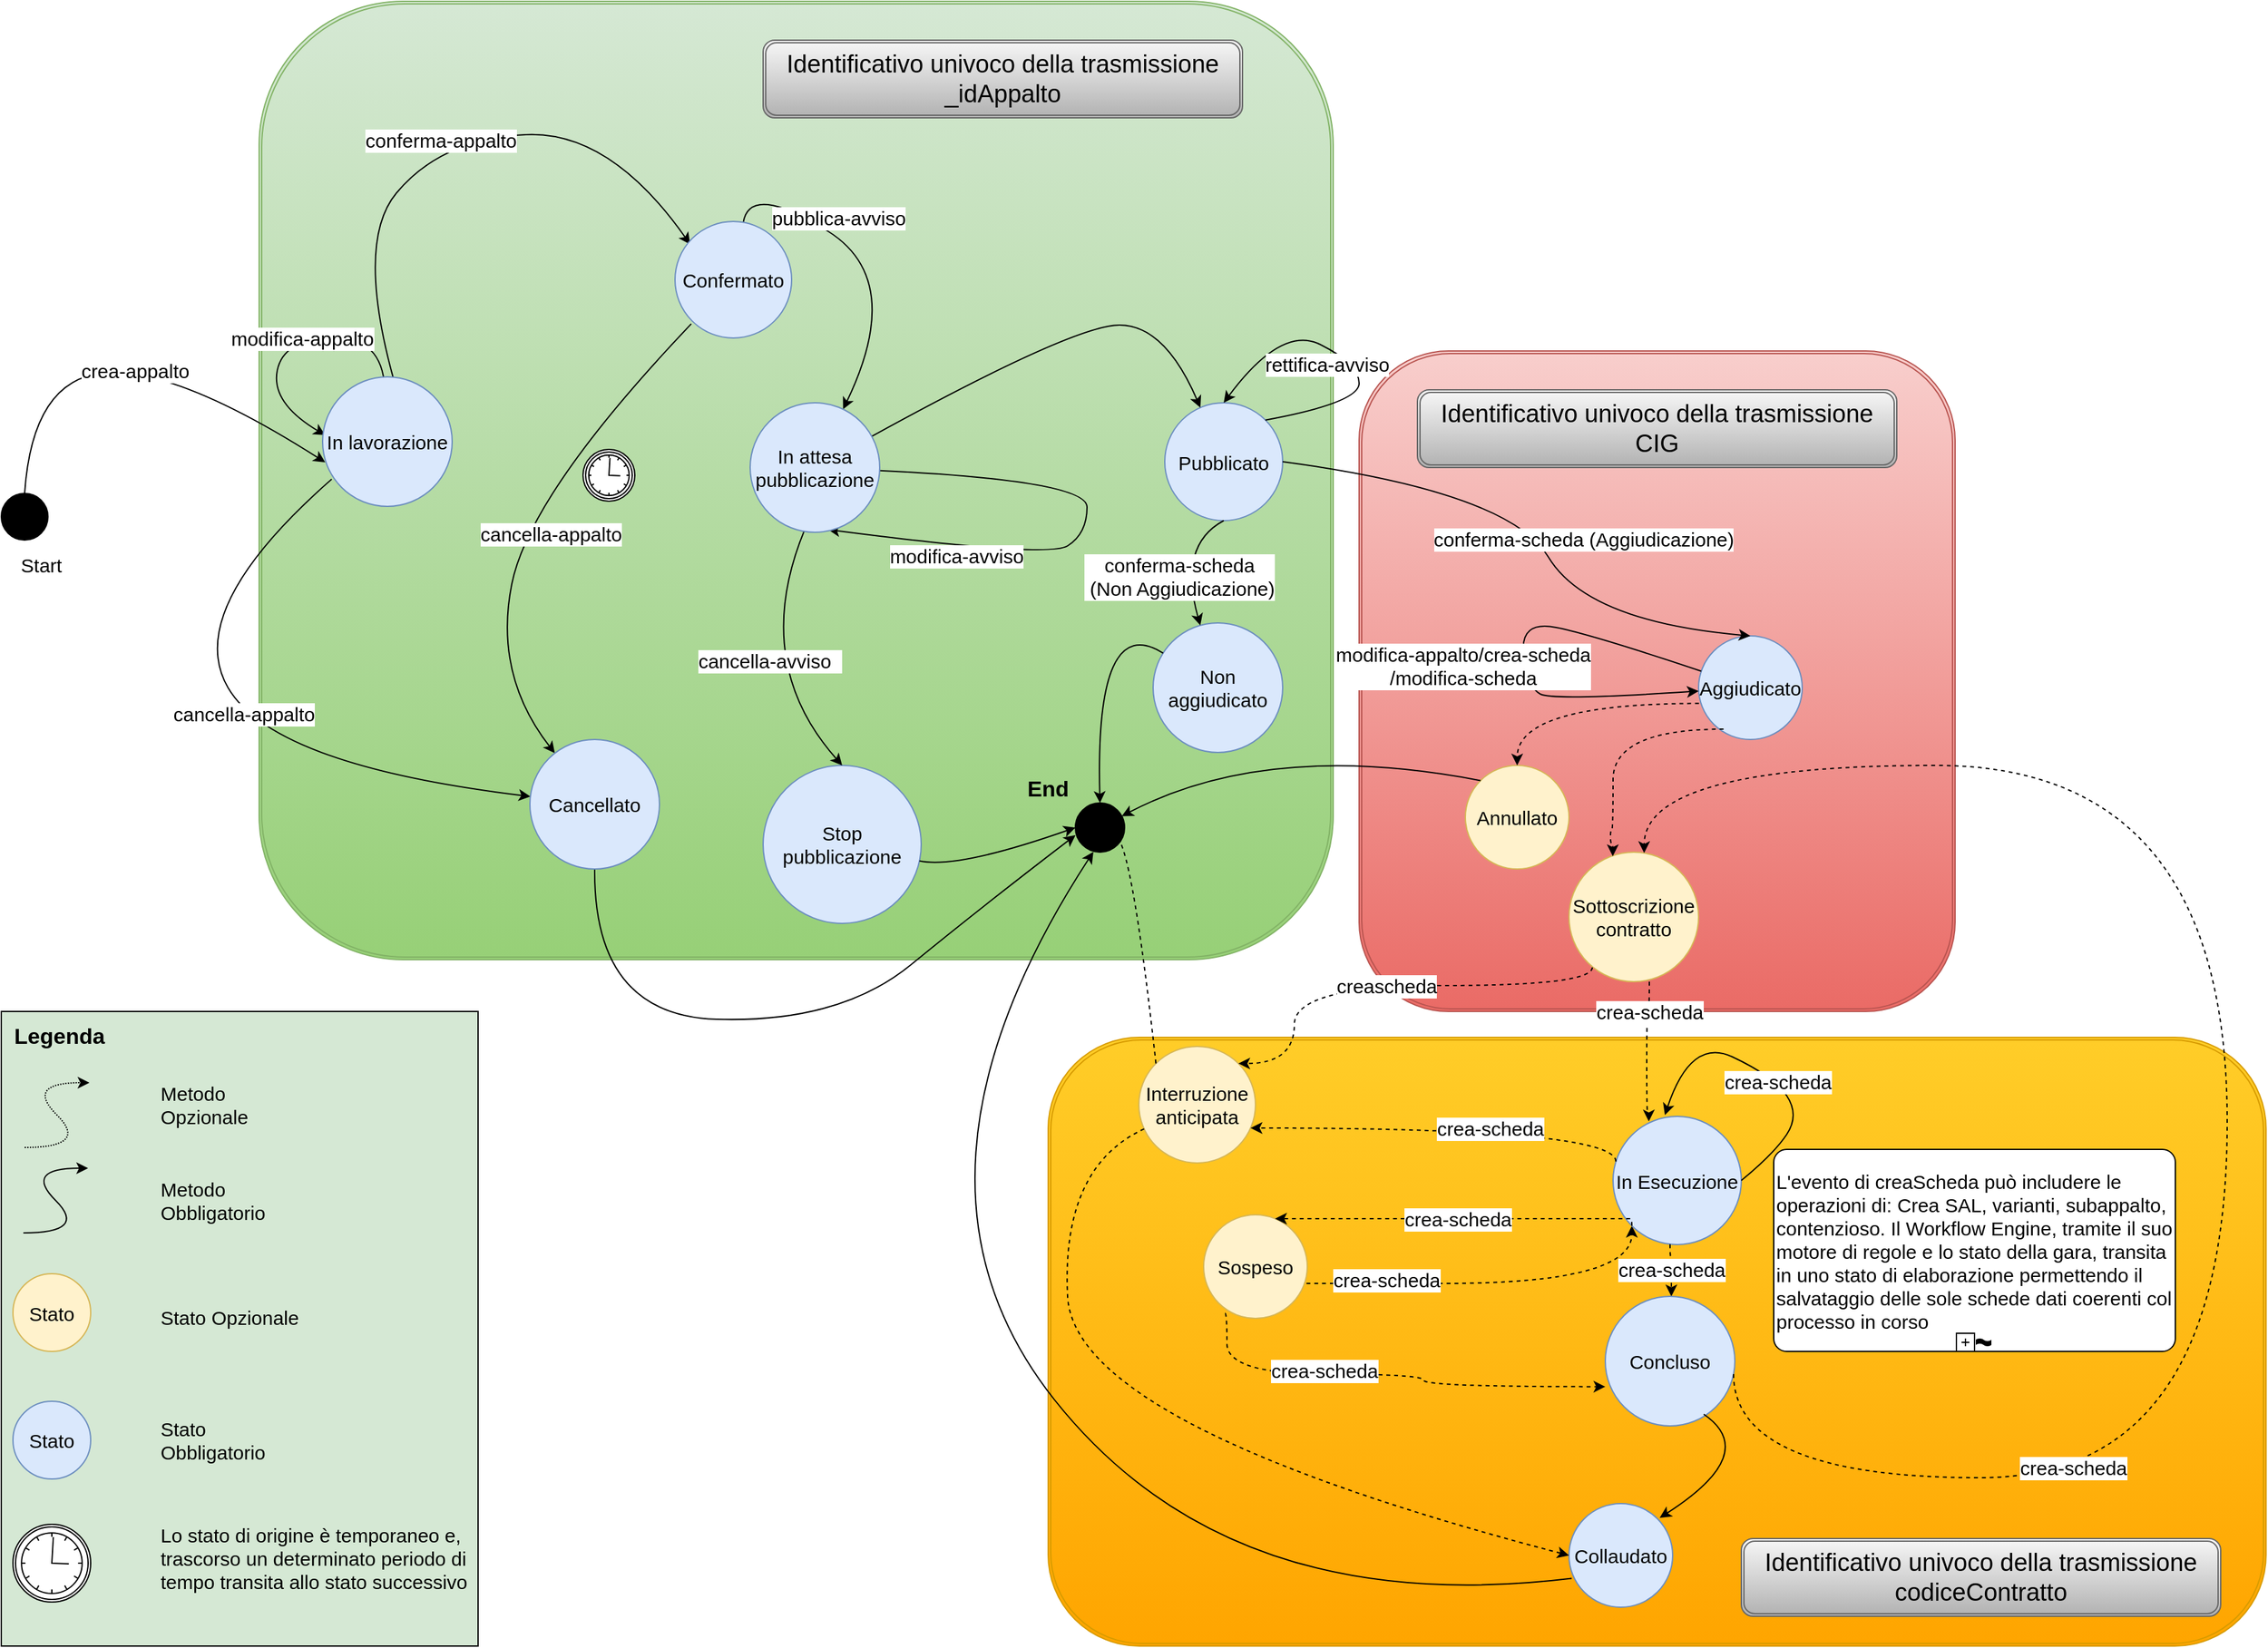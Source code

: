 <mxfile version="21.2.8" type="device">
  <diagram name="Diagramma a stati Appalto" id="JyQcIlKNqHTfwOL98BQu">
    <mxGraphModel dx="1300" dy="1940" grid="1" gridSize="10" guides="1" tooltips="1" connect="1" arrows="1" fold="1" page="1" pageScale="1" pageWidth="850" pageHeight="1100" math="0" shadow="0">
      <root>
        <mxCell id="0" />
        <mxCell id="1" parent="0" />
        <mxCell id="MR2d8nFTpbsrQSYWe8aJ-15" value="" style="shape=ext;double=1;rounded=1;whiteSpace=wrap;html=1;fillColor=#d5e8d4;strokeColor=#82b366;gradientColor=#97d077;" parent="1" vertex="1">
          <mxGeometry x="201" y="-240" width="829" height="740" as="geometry" />
        </mxCell>
        <mxCell id="MR2d8nFTpbsrQSYWe8aJ-14" value="" style="shape=ext;double=1;rounded=1;whiteSpace=wrap;html=1;fillColor=#f8cecc;strokeColor=#b85450;gradientColor=#ea6b66;" parent="1" vertex="1">
          <mxGeometry x="1050" y="30" width="460" height="510" as="geometry" />
        </mxCell>
        <mxCell id="MR2d8nFTpbsrQSYWe8aJ-8" value="" style="shape=ext;double=1;rounded=1;whiteSpace=wrap;html=1;fillColor=#ffcd28;strokeColor=#d79b00;gradientColor=#ffa500;" parent="1" vertex="1">
          <mxGeometry x="810" y="560" width="940" height="470" as="geometry" />
        </mxCell>
        <mxCell id="9IdydFSIEXYZEAWpUX0t-1" value="" style="ellipse;whiteSpace=wrap;html=1;aspect=fixed;labelBackgroundColor=none;fillColor=#000000;fontSize=15;" parent="1" vertex="1">
          <mxGeometry x="2" y="140" width="36" height="36" as="geometry" />
        </mxCell>
        <mxCell id="9IdydFSIEXYZEAWpUX0t-2" value="Start" style="text;html=1;strokeColor=none;fillColor=none;align=center;verticalAlign=middle;whiteSpace=wrap;rounded=0;fontSize=15;" parent="1" vertex="1">
          <mxGeometry x="2" y="181" width="62" height="27" as="geometry" />
        </mxCell>
        <mxCell id="9IdydFSIEXYZEAWpUX0t-3" value="Pubblicato" style="ellipse;whiteSpace=wrap;html=1;aspect=fixed;fillColor=#dae8fc;strokeColor=#6c8ebf;fontSize=15;" parent="1" vertex="1">
          <mxGeometry x="900" y="70" width="91" height="91" as="geometry" />
        </mxCell>
        <mxCell id="9IdydFSIEXYZEAWpUX0t-4" value="Stop pubblicazione" style="ellipse;whiteSpace=wrap;html=1;aspect=fixed;fillColor=#dae8fc;strokeColor=#6c8ebf;fontSize=15;" parent="1" vertex="1">
          <mxGeometry x="590" y="350" width="122" height="122" as="geometry" />
        </mxCell>
        <mxCell id="9IdydFSIEXYZEAWpUX0t-5" value="" style="ellipse;whiteSpace=wrap;html=1;aspect=fixed;labelBackgroundColor=none;fillColor=#000000;fontSize=15;" parent="1" vertex="1">
          <mxGeometry x="831" y="379" width="38" height="38" as="geometry" />
        </mxCell>
        <mxCell id="9IdydFSIEXYZEAWpUX0t-6" value="End" style="text;html=1;strokeColor=none;fillColor=none;align=center;verticalAlign=middle;whiteSpace=wrap;rounded=0;fontSize=17;fontStyle=1" parent="1" vertex="1">
          <mxGeometry x="780" y="359" width="60" height="20" as="geometry" />
        </mxCell>
        <mxCell id="9IdydFSIEXYZEAWpUX0t-7" value="Aggiudicato" style="ellipse;whiteSpace=wrap;html=1;aspect=fixed;fillColor=#dae8fc;strokeColor=#6c8ebf;fontSize=15;" parent="1" vertex="1">
          <mxGeometry x="1312" y="250" width="80" height="80" as="geometry" />
        </mxCell>
        <mxCell id="9IdydFSIEXYZEAWpUX0t-8" value="Collaudato" style="ellipse;whiteSpace=wrap;html=1;aspect=fixed;fillColor=#dae8fc;strokeColor=#6c8ebf;fontSize=15;" parent="1" vertex="1">
          <mxGeometry x="1212" y="920" width="80" height="80" as="geometry" />
        </mxCell>
        <mxCell id="9IdydFSIEXYZEAWpUX0t-9" value="crea-appalto" style="curved=1;endArrow=classic;html=1;rounded=0;entryX=-0.05;entryY=0.675;entryDx=0;entryDy=0;entryPerimeter=0;exitX=0.5;exitY=0;exitDx=0;exitDy=0;fontSize=15;" parent="1" source="9IdydFSIEXYZEAWpUX0t-1" edge="1">
          <mxGeometry width="50" height="50" relative="1" as="geometry">
            <mxPoint x="-14" y="222" as="sourcePoint" />
            <mxPoint x="252.0" y="116" as="targetPoint" />
            <Array as="points">
              <mxPoint x="26" y="52" />
              <mxPoint x="136" y="42" />
            </Array>
          </mxGeometry>
        </mxCell>
        <mxCell id="9IdydFSIEXYZEAWpUX0t-10" value="modifica-appalto" style="curved=1;endArrow=classic;html=1;rounded=0;exitX=0.6;exitY=-0.025;exitDx=0;exitDy=0;exitPerimeter=0;fontSize=15;" parent="1" edge="1">
          <mxGeometry x="0.0" width="50" height="50" relative="1" as="geometry">
            <mxPoint x="298" y="68" as="sourcePoint" />
            <mxPoint x="252.0" y="95" as="targetPoint" />
            <Array as="points">
              <mxPoint x="300" y="20" />
              <mxPoint x="220" y="20" />
              <mxPoint x="210" y="70" />
            </Array>
            <mxPoint as="offset" />
          </mxGeometry>
        </mxCell>
        <mxCell id="9IdydFSIEXYZEAWpUX0t-12" value="cancella-appalto" style="curved=1;endArrow=classic;html=1;rounded=0;exitX=0.07;exitY=0.79;exitDx=0;exitDy=0;exitPerimeter=0;fontSize=15;" parent="1" source="9IdydFSIEXYZEAWpUX0t-24" target="9IdydFSIEXYZEAWpUX0t-27" edge="1">
          <mxGeometry width="50" height="50" relative="1" as="geometry">
            <mxPoint x="255.6" y="133.44" as="sourcePoint" />
            <mxPoint x="382.0" y="370.0" as="targetPoint" />
            <Array as="points">
              <mxPoint x="142" y="230" />
              <mxPoint x="212" y="350" />
            </Array>
          </mxGeometry>
        </mxCell>
        <mxCell id="9IdydFSIEXYZEAWpUX0t-13" value="cancella-appalto" style="curved=1;endArrow=classic;html=1;rounded=0;fontSize=15;" parent="1" target="9IdydFSIEXYZEAWpUX0t-27" edge="1">
          <mxGeometry x="0.038" y="22" width="50" height="50" relative="1" as="geometry">
            <mxPoint x="534.535" y="9.081" as="sourcePoint" />
            <mxPoint x="412.0" y="327.04" as="targetPoint" />
            <Array as="points">
              <mxPoint x="410" y="140" />
              <mxPoint x="382" y="280" />
            </Array>
            <mxPoint as="offset" />
          </mxGeometry>
        </mxCell>
        <mxCell id="9IdydFSIEXYZEAWpUX0t-14" value="conferma-appalto" style="curved=1;endArrow=classic;html=1;rounded=0;entryX=0;entryY=0;entryDx=0;entryDy=0;fontSize=15;" parent="1" edge="1">
          <mxGeometry x="0.002" width="50" height="50" relative="1" as="geometry">
            <mxPoint x="312.0" y="76" as="sourcePoint" />
            <mxPoint x="533.716" y="-52.284" as="targetPoint" />
            <Array as="points">
              <mxPoint x="272" y="-50" />
              <mxPoint x="342" y="-134" />
              <mxPoint x="472" y="-140" />
            </Array>
            <mxPoint as="offset" />
          </mxGeometry>
        </mxCell>
        <mxCell id="9IdydFSIEXYZEAWpUX0t-15" value="modifica-avviso" style="curved=1;endArrow=classic;html=1;rounded=0;fontSize=15;entryX=0.601;entryY=0.979;entryDx=0;entryDy=0;entryPerimeter=0;" parent="1" source="9IdydFSIEXYZEAWpUX0t-26" target="9IdydFSIEXYZEAWpUX0t-26" edge="1">
          <mxGeometry x="0.5" y="8" width="50" height="50" relative="1" as="geometry">
            <mxPoint x="810" y="120" as="sourcePoint" />
            <mxPoint x="785.02" y="150.761" as="targetPoint" />
            <Array as="points">
              <mxPoint x="840" y="130" />
              <mxPoint x="840" y="171" />
              <mxPoint x="810" y="190" />
            </Array>
            <mxPoint x="-1" y="-1" as="offset" />
          </mxGeometry>
        </mxCell>
        <mxCell id="9IdydFSIEXYZEAWpUX0t-16" value="pubblica-avviso" style="curved=1;endArrow=classic;html=1;rounded=0;fontSize=15;" parent="1" source="9IdydFSIEXYZEAWpUX0t-25" target="9IdydFSIEXYZEAWpUX0t-26" edge="1">
          <mxGeometry x="-0.273" y="13" width="50" height="50" relative="1" as="geometry">
            <mxPoint x="480" y="-110" as="sourcePoint" />
            <mxPoint x="760" y="50" as="targetPoint" />
            <Array as="points">
              <mxPoint x="580" y="-100" />
              <mxPoint x="700" y="-25" />
            </Array>
            <mxPoint as="offset" />
          </mxGeometry>
        </mxCell>
        <mxCell id="9IdydFSIEXYZEAWpUX0t-17" value="rettifica-avviso" style="curved=1;endArrow=classic;html=1;rounded=0;exitX=1;exitY=0;exitDx=0;exitDy=0;fontSize=15;entryX=0.5;entryY=0;entryDx=0;entryDy=0;" parent="1" source="9IdydFSIEXYZEAWpUX0t-3" target="9IdydFSIEXYZEAWpUX0t-3" edge="1">
          <mxGeometry x="0.017" y="11" width="50" height="50" relative="1" as="geometry">
            <mxPoint x="1132" y="70" as="sourcePoint" />
            <mxPoint x="1091" y="100" as="targetPoint" />
            <Array as="points">
              <mxPoint x="1050" y="70" />
              <mxPoint x="1050" y="40" />
              <mxPoint x="990" y="10" />
            </Array>
            <mxPoint x="-1" as="offset" />
          </mxGeometry>
        </mxCell>
        <mxCell id="9IdydFSIEXYZEAWpUX0t-18" value="" style="curved=1;endArrow=classic;html=1;rounded=0;fontSize=15;" parent="1" source="9IdydFSIEXYZEAWpUX0t-26" target="9IdydFSIEXYZEAWpUX0t-3" edge="1">
          <mxGeometry width="50" height="50" relative="1" as="geometry">
            <mxPoint x="800" y="50" as="sourcePoint" />
            <mxPoint x="990" y="84" as="targetPoint" />
            <Array as="points">
              <mxPoint x="830" y="10" />
              <mxPoint x="900" y="10" />
            </Array>
          </mxGeometry>
        </mxCell>
        <mxCell id="9IdydFSIEXYZEAWpUX0t-19" value="&lt;font style=&quot;font-size: 15px;&quot;&gt;cancella-avviso &lt;/font&gt;&amp;nbsp;" style="curved=1;endArrow=classic;html=1;rounded=0;exitX=0.42;exitY=0.982;exitDx=0;exitDy=0;exitPerimeter=0;fontSize=15;entryX=0.5;entryY=0;entryDx=0;entryDy=0;" parent="1" source="9IdydFSIEXYZEAWpUX0t-26" target="9IdydFSIEXYZEAWpUX0t-4" edge="1">
          <mxGeometry x="-0.048" y="14" width="50" height="50" relative="1" as="geometry">
            <mxPoint x="730.04" y="126" as="sourcePoint" />
            <mxPoint x="632" y="350" as="targetPoint" />
            <Array as="points">
              <mxPoint x="580" y="270" />
            </Array>
            <mxPoint as="offset" />
          </mxGeometry>
        </mxCell>
        <mxCell id="9IdydFSIEXYZEAWpUX0t-20" value="" style="curved=1;endArrow=classic;html=1;rounded=0;fontSize=15;entryX=0.5;entryY=0;entryDx=0;entryDy=0;exitX=1;exitY=0.5;exitDx=0;exitDy=0;" parent="1" source="9IdydFSIEXYZEAWpUX0t-3" target="9IdydFSIEXYZEAWpUX0t-7" edge="1">
          <mxGeometry width="50" height="50" relative="1" as="geometry">
            <mxPoint x="1086.0" y="139" as="sourcePoint" />
            <mxPoint x="1206" y="299" as="targetPoint" />
            <Array as="points">
              <mxPoint x="1166" y="139" />
              <mxPoint x="1226" y="239" />
            </Array>
          </mxGeometry>
        </mxCell>
        <mxCell id="9IdydFSIEXYZEAWpUX0t-21" value="conferma-scheda (Aggiudicazione)" style="edgeLabel;html=1;align=center;verticalAlign=middle;resizable=0;points=[];fontSize=15;" parent="9IdydFSIEXYZEAWpUX0t-20" vertex="1" connectable="0">
          <mxGeometry x="0.039" y="-2" relative="1" as="geometry">
            <mxPoint x="37" y="-1" as="offset" />
          </mxGeometry>
        </mxCell>
        <mxCell id="9IdydFSIEXYZEAWpUX0t-22" value="" style="curved=1;endArrow=classic;html=1;rounded=0;fontSize=15;entryX=0.003;entryY=0.653;entryDx=0;entryDy=0;entryPerimeter=0;exitX=0.5;exitY=1;exitDx=0;exitDy=0;" parent="1" source="9IdydFSIEXYZEAWpUX0t-27" target="9IdydFSIEXYZEAWpUX0t-5" edge="1">
          <mxGeometry width="50" height="50" relative="1" as="geometry">
            <mxPoint x="429.677" y="418.047" as="sourcePoint" />
            <mxPoint x="845.0" y="338" as="targetPoint" />
            <Array as="points">
              <mxPoint x="459" y="543" />
              <mxPoint x="649" y="549" />
              <mxPoint x="759" y="459" />
            </Array>
          </mxGeometry>
        </mxCell>
        <mxCell id="9IdydFSIEXYZEAWpUX0t-23" value="" style="curved=1;endArrow=classic;html=1;rounded=0;exitX=0.026;exitY=0.722;exitDx=0;exitDy=0;fontSize=15;entryX=0.366;entryY=0.992;entryDx=0;entryDy=0;entryPerimeter=0;exitPerimeter=0;" parent="1" source="9IdydFSIEXYZEAWpUX0t-8" target="9IdydFSIEXYZEAWpUX0t-5" edge="1">
          <mxGeometry width="50" height="50" relative="1" as="geometry">
            <mxPoint x="1132.0" y="489" as="sourcePoint" />
            <mxPoint x="860" y="349" as="targetPoint" />
            <Array as="points">
              <mxPoint x="950" y="1010" />
              <mxPoint x="680" y="670" />
            </Array>
          </mxGeometry>
        </mxCell>
        <mxCell id="9IdydFSIEXYZEAWpUX0t-24" value="In lavorazione" style="ellipse;whiteSpace=wrap;html=1;aspect=fixed;fillColor=#dae8fc;strokeColor=#6c8ebf;fontSize=15;" parent="1" vertex="1">
          <mxGeometry x="250" y="50" width="100" height="100" as="geometry" />
        </mxCell>
        <mxCell id="9IdydFSIEXYZEAWpUX0t-25" value="Confermato" style="ellipse;whiteSpace=wrap;html=1;aspect=fixed;fillColor=#dae8fc;strokeColor=#6c8ebf;fontSize=15;" parent="1" vertex="1">
          <mxGeometry x="522" y="-70" width="90" height="90" as="geometry" />
        </mxCell>
        <mxCell id="9IdydFSIEXYZEAWpUX0t-26" value="In attesa pubblicazione" style="ellipse;whiteSpace=wrap;html=1;aspect=fixed;fillColor=#dae8fc;strokeColor=#6c8ebf;fontSize=15;" parent="1" vertex="1">
          <mxGeometry x="580" y="70" width="100" height="100" as="geometry" />
        </mxCell>
        <mxCell id="9IdydFSIEXYZEAWpUX0t-27" value="Cancellato" style="ellipse;whiteSpace=wrap;html=1;aspect=fixed;fillColor=#dae8fc;strokeColor=#6c8ebf;fontSize=15;" parent="1" vertex="1">
          <mxGeometry x="410" y="330" width="100" height="100" as="geometry" />
        </mxCell>
        <mxCell id="9IdydFSIEXYZEAWpUX0t-28" value="crea-scheda" style="edgeStyle=orthogonalEdgeStyle;rounded=0;orthogonalLoop=1;jettySize=auto;html=1;exitX=0.5;exitY=1;exitDx=0;exitDy=0;entryX=0;entryY=1;entryDx=0;entryDy=0;dashed=1;curved=1;fontSize=15;fontColor=#000000;" parent="1" source="9IdydFSIEXYZEAWpUX0t-29" target="9IdydFSIEXYZEAWpUX0t-37" edge="1">
          <mxGeometry x="-0.295" y="3" relative="1" as="geometry">
            <mxPoint x="970" y="780" as="targetPoint" />
            <Array as="points">
              <mxPoint x="971" y="750" />
              <mxPoint x="1260" y="750" />
              <mxPoint x="1260" y="706" />
            </Array>
            <mxPoint as="offset" />
          </mxGeometry>
        </mxCell>
        <mxCell id="9IdydFSIEXYZEAWpUX0t-29" value="Sospeso" style="ellipse;whiteSpace=wrap;html=1;aspect=fixed;fillColor=#fff2cc;strokeColor=#d6b656;fontSize=15;" parent="1" vertex="1">
          <mxGeometry x="930" y="697" width="80" height="80" as="geometry" />
        </mxCell>
        <mxCell id="9IdydFSIEXYZEAWpUX0t-30" value="Interruzione anticipata" style="ellipse;whiteSpace=wrap;html=1;aspect=fixed;fillColor=#fff2cc;strokeColor=#d6b656;fontSize=15;" parent="1" vertex="1">
          <mxGeometry x="880" y="567" width="90" height="90" as="geometry" />
        </mxCell>
        <mxCell id="9IdydFSIEXYZEAWpUX0t-31" value="modifica-appalto/crea-scheda&lt;br style=&quot;font-size: 15px;&quot;&gt;/modifica-scheda" style="curved=1;endArrow=classic;html=1;rounded=0;fontSize=15;" parent="1" source="9IdydFSIEXYZEAWpUX0t-7" target="9IdydFSIEXYZEAWpUX0t-7" edge="1">
          <mxGeometry x="0.058" y="-48" width="50" height="50" relative="1" as="geometry">
            <mxPoint x="1230" y="286" as="sourcePoint" />
            <mxPoint x="1206" y="313" as="targetPoint" />
            <Array as="points">
              <mxPoint x="1230" y="249" />
              <mxPoint x="1174" y="238" />
              <mxPoint x="1180" y="290" />
              <mxPoint x="1200" y="300" />
            </Array>
            <mxPoint y="-1" as="offset" />
          </mxGeometry>
        </mxCell>
        <mxCell id="9IdydFSIEXYZEAWpUX0t-32" value="" style="points=[[0.145,0.145,0],[0.5,0,0],[0.855,0.145,0],[1,0.5,0],[0.855,0.855,0],[0.5,1,0],[0.145,0.855,0],[0,0.5,0]];shape=mxgraph.bpmn.event;html=1;verticalLabelPosition=bottom;labelBackgroundColor=#ffffff;verticalAlign=top;align=center;perimeter=ellipsePerimeter;outlineConnect=0;aspect=fixed;outline=boundInt;symbol=timer;fontSize=15;" parent="1" vertex="1">
          <mxGeometry x="451" y="106" width="40" height="40" as="geometry" />
        </mxCell>
        <mxCell id="9IdydFSIEXYZEAWpUX0t-33" value="Non aggiudicato" style="ellipse;whiteSpace=wrap;html=1;aspect=fixed;fillColor=#dae8fc;strokeColor=#6c8ebf;fontSize=15;" parent="1" vertex="1">
          <mxGeometry x="891" y="240" width="100" height="100" as="geometry" />
        </mxCell>
        <mxCell id="9IdydFSIEXYZEAWpUX0t-34" value="" style="curved=1;endArrow=classic;html=1;rounded=0;fontSize=15;exitX=0.5;exitY=1;exitDx=0;exitDy=0;" parent="1" source="9IdydFSIEXYZEAWpUX0t-3" target="9IdydFSIEXYZEAWpUX0t-33" edge="1">
          <mxGeometry width="50" height="50" relative="1" as="geometry">
            <mxPoint x="952" y="80" as="sourcePoint" />
            <mxPoint x="950" y="210" as="targetPoint" />
            <Array as="points">
              <mxPoint x="910" y="180" />
            </Array>
          </mxGeometry>
        </mxCell>
        <mxCell id="9IdydFSIEXYZEAWpUX0t-35" value="conferma-scheda&lt;br style=&quot;font-size: 15px;&quot;&gt;&amp;nbsp;(Non Aggiudicazione)" style="edgeLabel;html=1;align=center;verticalAlign=middle;resizable=0;points=[];fontSize=15;" parent="9IdydFSIEXYZEAWpUX0t-34" vertex="1" connectable="0">
          <mxGeometry x="0.039" y="-2" relative="1" as="geometry">
            <mxPoint x="-1" y="10" as="offset" />
          </mxGeometry>
        </mxCell>
        <mxCell id="9IdydFSIEXYZEAWpUX0t-36" value="Sottoscrizione contratto" style="ellipse;whiteSpace=wrap;html=1;aspect=fixed;fillColor=#fff2cc;strokeColor=#d6b656;fontSize=15;" parent="1" vertex="1">
          <mxGeometry x="1212" y="417" width="100" height="100" as="geometry" />
        </mxCell>
        <mxCell id="9IdydFSIEXYZEAWpUX0t-37" value="In Esecuzione" style="ellipse;whiteSpace=wrap;html=1;aspect=fixed;fillColor=#dae8fc;strokeColor=#6c8ebf;fontSize=15;" parent="1" vertex="1">
          <mxGeometry x="1246" y="621" width="99" height="99" as="geometry" />
        </mxCell>
        <mxCell id="9IdydFSIEXYZEAWpUX0t-38" value="" style="curved=1;endArrow=classic;html=1;rounded=0;fontSize=15;entryX=0.5;entryY=0;entryDx=0;entryDy=0;" parent="1" source="9IdydFSIEXYZEAWpUX0t-33" target="9IdydFSIEXYZEAWpUX0t-5" edge="1">
          <mxGeometry width="50" height="50" relative="1" as="geometry">
            <mxPoint x="927.32" y="222.48" as="sourcePoint" />
            <mxPoint x="864" y="310" as="targetPoint" />
            <Array as="points">
              <mxPoint x="846" y="230" />
            </Array>
          </mxGeometry>
        </mxCell>
        <mxCell id="9IdydFSIEXYZEAWpUX0t-39" value="crea-scheda" style="curved=1;endArrow=classic;html=1;rounded=0;fontSize=15;exitX=1;exitY=0.5;exitDx=0;exitDy=0;" parent="1" source="9IdydFSIEXYZEAWpUX0t-37" edge="1">
          <mxGeometry x="-0.164" width="50" height="50" relative="1" as="geometry">
            <mxPoint x="1257" y="614" as="sourcePoint" />
            <mxPoint x="1286" y="620" as="targetPoint" />
            <Array as="points">
              <mxPoint x="1370" y="650" />
              <mxPoint x="1390" y="620" />
              <mxPoint x="1370" y="590" />
              <mxPoint x="1306" y="560" />
            </Array>
            <mxPoint as="offset" />
          </mxGeometry>
        </mxCell>
        <mxCell id="9IdydFSIEXYZEAWpUX0t-40" value="Annullato" style="ellipse;whiteSpace=wrap;html=1;aspect=fixed;fillColor=#fff2cc;strokeColor=#d6b656;fontSize=15;" parent="1" vertex="1">
          <mxGeometry x="1132" y="350" width="80" height="80" as="geometry" />
        </mxCell>
        <mxCell id="9IdydFSIEXYZEAWpUX0t-41" style="edgeStyle=orthogonalEdgeStyle;curved=1;rounded=0;orthogonalLoop=1;jettySize=auto;html=1;exitX=0.004;exitY=0.652;exitDx=0;exitDy=0;dashed=1;fontSize=15;entryX=0.5;entryY=0;entryDx=0;entryDy=0;exitPerimeter=0;" parent="1" source="9IdydFSIEXYZEAWpUX0t-7" target="9IdydFSIEXYZEAWpUX0t-40" edge="1">
          <mxGeometry relative="1" as="geometry">
            <mxPoint x="980" y="390" as="targetPoint" />
            <mxPoint x="1216" y="339" as="sourcePoint" />
          </mxGeometry>
        </mxCell>
        <mxCell id="9IdydFSIEXYZEAWpUX0t-42" value="crea-scheda" style="edgeStyle=orthogonalEdgeStyle;curved=1;rounded=0;orthogonalLoop=1;jettySize=auto;html=1;dashed=1;fontSize=15;entryX=0.345;entryY=0.074;entryDx=0;entryDy=0;entryPerimeter=0;" parent="1" edge="1">
          <mxGeometry x="-0.575" relative="1" as="geometry">
            <mxPoint x="1273.6" y="624.92" as="targetPoint" />
            <mxPoint x="1274" y="517.0" as="sourcePoint" />
            <Array as="points">
              <mxPoint x="1274" y="540" />
              <mxPoint x="1272" y="540" />
              <mxPoint x="1272" y="620" />
            </Array>
            <mxPoint as="offset" />
          </mxGeometry>
        </mxCell>
        <mxCell id="9IdydFSIEXYZEAWpUX0t-43" value="creascheda" style="edgeStyle=orthogonalEdgeStyle;curved=1;rounded=0;orthogonalLoop=1;jettySize=auto;html=1;dashed=1;fontSize=15;entryX=1;entryY=0;entryDx=0;entryDy=0;" parent="1" target="9IdydFSIEXYZEAWpUX0t-30" edge="1">
          <mxGeometry relative="1" as="geometry">
            <mxPoint x="1000" y="446" as="targetPoint" />
            <mxPoint x="1230" y="506" as="sourcePoint" />
            <Array as="points">
              <mxPoint x="1230" y="520" />
              <mxPoint x="1000" y="520" />
              <mxPoint x="1000" y="580" />
            </Array>
          </mxGeometry>
        </mxCell>
        <mxCell id="9IdydFSIEXYZEAWpUX0t-44" value="crea-scheda" style="edgeStyle=orthogonalEdgeStyle;curved=1;rounded=0;orthogonalLoop=1;jettySize=auto;html=1;dashed=1;fontSize=15;" parent="1" source="9IdydFSIEXYZEAWpUX0t-37" edge="1">
          <mxGeometry relative="1" as="geometry">
            <mxPoint x="1291" y="760" as="targetPoint" />
            <mxPoint x="1273" y="698" as="sourcePoint" />
            <Array as="points">
              <mxPoint x="1290" y="729" />
              <mxPoint x="1291" y="729" />
            </Array>
          </mxGeometry>
        </mxCell>
        <mxCell id="9IdydFSIEXYZEAWpUX0t-45" value="crea-scheda" style="edgeStyle=orthogonalEdgeStyle;curved=1;rounded=0;orthogonalLoop=1;jettySize=auto;html=1;dashed=1;fontSize=15;exitX=0;exitY=1;exitDx=0;exitDy=0;" parent="1" source="9IdydFSIEXYZEAWpUX0t-37" target="9IdydFSIEXYZEAWpUX0t-29" edge="1">
          <mxGeometry relative="1" as="geometry">
            <mxPoint x="1361.6" y="565.92" as="targetPoint" />
            <mxPoint x="1320" y="690" as="sourcePoint" />
            <Array as="points">
              <mxPoint x="1258" y="700" />
              <mxPoint x="990" y="700" />
            </Array>
          </mxGeometry>
        </mxCell>
        <mxCell id="9IdydFSIEXYZEAWpUX0t-46" value="Concluso" style="ellipse;whiteSpace=wrap;html=1;aspect=fixed;fillColor=#dae8fc;strokeColor=#6c8ebf;fontSize=15;" parent="1" vertex="1">
          <mxGeometry x="1240" y="760" width="100" height="100" as="geometry" />
        </mxCell>
        <mxCell id="9IdydFSIEXYZEAWpUX0t-47" value="" style="curved=1;endArrow=classic;html=1;rounded=0;fontSize=15;exitX=0.5;exitY=1;exitDx=0;exitDy=0;" parent="1" edge="1">
          <mxGeometry x="0.5" y="8" width="50" height="50" relative="1" as="geometry">
            <mxPoint x="1316" y="851" as="sourcePoint" />
            <mxPoint x="1282" y="931" as="targetPoint" />
            <Array as="points">
              <mxPoint x="1360" y="881" />
            </Array>
            <mxPoint x="-1" y="-1" as="offset" />
          </mxGeometry>
        </mxCell>
        <mxCell id="9IdydFSIEXYZEAWpUX0t-48" value="" style="curved=1;endArrow=classic;html=1;rounded=0;fontSize=15;exitX=0;exitY=0;exitDx=0;exitDy=0;" parent="1" source="9IdydFSIEXYZEAWpUX0t-40" target="9IdydFSIEXYZEAWpUX0t-5" edge="1">
          <mxGeometry x="0.5" y="8" width="50" height="50" relative="1" as="geometry">
            <mxPoint x="1036.4" y="350.7" as="sourcePoint" />
            <mxPoint x="884" y="326" as="targetPoint" />
            <Array as="points">
              <mxPoint x="980" y="330" />
            </Array>
            <mxPoint x="-1" y="-1" as="offset" />
          </mxGeometry>
        </mxCell>
        <mxCell id="9IdydFSIEXYZEAWpUX0t-49" style="edgeStyle=orthogonalEdgeStyle;rounded=0;orthogonalLoop=1;jettySize=auto;html=1;dashed=1;curved=1;fontSize=15;" parent="1" source="9IdydFSIEXYZEAWpUX0t-46" target="9IdydFSIEXYZEAWpUX0t-36" edge="1">
          <mxGeometry relative="1" as="geometry">
            <mxPoint x="1328" y="796" as="sourcePoint" />
            <mxPoint x="1290" y="320" as="targetPoint" />
            <Array as="points">
              <mxPoint x="1339" y="900" />
              <mxPoint x="1720" y="900" />
              <mxPoint x="1720" y="350" />
              <mxPoint x="1270" y="350" />
            </Array>
          </mxGeometry>
        </mxCell>
        <mxCell id="MR2d8nFTpbsrQSYWe8aJ-17" value="crea-scheda" style="edgeLabel;html=1;align=center;verticalAlign=middle;resizable=0;points=[];fontSize=15;" parent="9IdydFSIEXYZEAWpUX0t-49" vertex="1" connectable="0">
          <mxGeometry x="-0.554" y="8" relative="1" as="geometry">
            <mxPoint x="1" as="offset" />
          </mxGeometry>
        </mxCell>
        <mxCell id="9IdydFSIEXYZEAWpUX0t-50" value="crea-scheda" style="edgeStyle=orthogonalEdgeStyle;curved=1;rounded=0;orthogonalLoop=1;jettySize=auto;html=1;dashed=1;fontSize=15;exitX=0.022;exitY=0.352;exitDx=0;exitDy=0;exitPerimeter=0;" parent="1" source="9IdydFSIEXYZEAWpUX0t-37" target="9IdydFSIEXYZEAWpUX0t-30" edge="1">
          <mxGeometry x="-0.199" relative="1" as="geometry">
            <mxPoint x="1010" y="507" as="targetPoint" />
            <mxPoint x="1240" y="567" as="sourcePoint" />
            <Array as="points">
              <mxPoint x="1248" y="630" />
              <mxPoint x="970" y="630" />
            </Array>
            <mxPoint as="offset" />
          </mxGeometry>
        </mxCell>
        <mxCell id="9IdydFSIEXYZEAWpUX0t-51" style="edgeStyle=orthogonalEdgeStyle;curved=1;rounded=0;orthogonalLoop=1;jettySize=auto;html=1;dashed=1;fontSize=15;entryX=0.338;entryY=0.031;entryDx=0;entryDy=0;entryPerimeter=0;exitX=0.241;exitY=0.9;exitDx=0;exitDy=0;exitPerimeter=0;" parent="1" source="9IdydFSIEXYZEAWpUX0t-7" target="9IdydFSIEXYZEAWpUX0t-36" edge="1">
          <mxGeometry relative="1" as="geometry">
            <mxPoint x="1245.6" y="476.92" as="targetPoint" />
            <mxPoint x="1246" y="369" as="sourcePoint" />
            <Array as="points">
              <mxPoint x="1246" y="322" />
              <mxPoint x="1246" y="400" />
              <mxPoint x="1244" y="400" />
              <mxPoint x="1244" y="410" />
              <mxPoint x="1246" y="410" />
            </Array>
          </mxGeometry>
        </mxCell>
        <mxCell id="9IdydFSIEXYZEAWpUX0t-52" value="" style="rounded=0;whiteSpace=wrap;html=1;strokeColor=#000000;align=left;fontSize=15;fillColor=#D5E8D4;" parent="1" vertex="1">
          <mxGeometry x="2" y="540" width="368" height="490" as="geometry" />
        </mxCell>
        <mxCell id="9IdydFSIEXYZEAWpUX0t-53" value="Legenda" style="text;html=1;strokeColor=none;fillColor=none;align=center;verticalAlign=middle;whiteSpace=wrap;rounded=0;fontStyle=1;fontSize=17;" parent="1" vertex="1">
          <mxGeometry x="17" y="545" width="60" height="30" as="geometry" />
        </mxCell>
        <mxCell id="9IdydFSIEXYZEAWpUX0t-54" value="" style="curved=1;endArrow=classic;html=1;rounded=0;fontSize=15;exitX=0;exitY=0;exitDx=0;exitDy=0;entryX=0.622;entryY=0.994;entryDx=0;entryDy=0;entryPerimeter=0;dashed=1;" parent="1" source="9IdydFSIEXYZEAWpUX0t-30" target="9IdydFSIEXYZEAWpUX0t-5" edge="1">
          <mxGeometry x="0.5" y="8" width="50" height="50" relative="1" as="geometry">
            <mxPoint x="1061.716" y="401.716" as="sourcePoint" />
            <mxPoint x="870" y="350" as="targetPoint" />
            <Array as="points">
              <mxPoint x="870" y="370" />
            </Array>
            <mxPoint x="-1" y="-1" as="offset" />
          </mxGeometry>
        </mxCell>
        <mxCell id="9IdydFSIEXYZEAWpUX0t-55" value="" style="curved=1;endArrow=classic;html=1;rounded=0;fontSize=15;fontColor=#FF0000;dashed=1;dashPattern=1 1;" parent="1" edge="1">
          <mxGeometry width="50" height="50" relative="1" as="geometry">
            <mxPoint x="20" y="645" as="sourcePoint" />
            <mxPoint x="70" y="595" as="targetPoint" />
            <Array as="points">
              <mxPoint x="70" y="645" />
              <mxPoint x="20" y="595" />
            </Array>
          </mxGeometry>
        </mxCell>
        <mxCell id="9IdydFSIEXYZEAWpUX0t-56" value="" style="curved=1;endArrow=classic;html=1;rounded=0;fontSize=15;fontColor=#FF0000;" parent="1" edge="1">
          <mxGeometry width="50" height="50" relative="1" as="geometry">
            <mxPoint x="19" y="711" as="sourcePoint" />
            <mxPoint x="69" y="661" as="targetPoint" />
            <Array as="points">
              <mxPoint x="69" y="711" />
              <mxPoint x="19" y="661" />
            </Array>
          </mxGeometry>
        </mxCell>
        <mxCell id="9IdydFSIEXYZEAWpUX0t-57" value="Metodo Opzionale" style="text;html=1;strokeColor=none;fillColor=none;align=left;verticalAlign=middle;whiteSpace=wrap;rounded=0;fontSize=15;fontColor=#000000;fontStyle=0" parent="1" vertex="1">
          <mxGeometry x="123" y="597" width="120" height="30" as="geometry" />
        </mxCell>
        <mxCell id="9IdydFSIEXYZEAWpUX0t-58" value="Stato Opzionale" style="text;html=1;strokeColor=none;fillColor=none;align=left;verticalAlign=middle;whiteSpace=wrap;rounded=0;fontSize=15;fontColor=#000000;fontStyle=0" parent="1" vertex="1">
          <mxGeometry x="123" y="761" width="120" height="30" as="geometry" />
        </mxCell>
        <mxCell id="9IdydFSIEXYZEAWpUX0t-59" value="Stato" style="ellipse;whiteSpace=wrap;html=1;aspect=fixed;fillColor=#fff2cc;strokeColor=#d6b656;fontSize=15;" parent="1" vertex="1">
          <mxGeometry x="11" y="742.5" width="60" height="60" as="geometry" />
        </mxCell>
        <mxCell id="9IdydFSIEXYZEAWpUX0t-60" value="Metodo Obbligatorio" style="text;html=1;strokeColor=none;fillColor=none;align=left;verticalAlign=middle;whiteSpace=wrap;rounded=0;fontSize=15;fontColor=#000000;fontStyle=0" parent="1" vertex="1">
          <mxGeometry x="123" y="671" width="120" height="30" as="geometry" />
        </mxCell>
        <mxCell id="9IdydFSIEXYZEAWpUX0t-61" value="Stato" style="ellipse;whiteSpace=wrap;html=1;aspect=fixed;fillColor=#dae8fc;strokeColor=#6c8ebf;fontSize=15;" parent="1" vertex="1">
          <mxGeometry x="11" y="841" width="60" height="60" as="geometry" />
        </mxCell>
        <mxCell id="9IdydFSIEXYZEAWpUX0t-62" value="Stato Obbligatorio" style="text;html=1;strokeColor=none;fillColor=none;align=left;verticalAlign=middle;whiteSpace=wrap;rounded=0;fontSize=15;fontColor=#000000;fontStyle=0" parent="1" vertex="1">
          <mxGeometry x="123" y="856" width="120" height="30" as="geometry" />
        </mxCell>
        <mxCell id="9IdydFSIEXYZEAWpUX0t-63" value="" style="curved=1;endArrow=classic;html=1;rounded=0;fontSize=15;entryX=0;entryY=0.5;entryDx=0;entryDy=0;" parent="1" source="9IdydFSIEXYZEAWpUX0t-4" target="9IdydFSIEXYZEAWpUX0t-5" edge="1">
          <mxGeometry width="50" height="50" relative="1" as="geometry">
            <mxPoint x="439.677" y="428.047" as="sourcePoint" />
            <mxPoint x="855.0" y="348" as="targetPoint" />
            <Array as="points">
              <mxPoint x="740" y="430" />
            </Array>
          </mxGeometry>
        </mxCell>
        <mxCell id="9IdydFSIEXYZEAWpUX0t-65" value="" style="curved=1;endArrow=classic;html=1;rounded=0;entryX=0;entryY=0.5;entryDx=0;entryDy=0;fontSize=15;dashed=1;" parent="1" source="9IdydFSIEXYZEAWpUX0t-30" target="9IdydFSIEXYZEAWpUX0t-8" edge="1">
          <mxGeometry x="0.038" y="22" width="50" height="50" relative="1" as="geometry">
            <mxPoint x="930.998" y="430.002" as="sourcePoint" />
            <mxPoint x="808.43" y="747.93" as="targetPoint" />
            <Array as="points">
              <mxPoint x="820" y="660" />
              <mxPoint x="830" y="860" />
            </Array>
            <mxPoint as="offset" />
          </mxGeometry>
        </mxCell>
        <mxCell id="9IdydFSIEXYZEAWpUX0t-66" value="L&#39;evento di creaScheda può includere le operazioni di: Crea SAL, varianti, subappalto, contenzioso. Il Workflow Engine, tramite il suo motore di regole e lo stato della gara, transita in uno stato di elaborazione permettendo il salvataggio delle sole schede dati coerenti col processo in corso" style="points=[[0.25,0,0],[0.5,0,0],[0.75,0,0],[1,0.25,0],[1,0.5,0],[1,0.75,0],[0.75,1,0],[0.5,1,0],[0.25,1,0],[0,0.75,0],[0,0.5,0],[0,0.25,0]];shape=mxgraph.bpmn.task;whiteSpace=wrap;rectStyle=rounded;size=10;html=1;taskMarker=abstract;isAdHoc=1;isLoopSub=1;align=left;fontSize=15;" parent="1" vertex="1">
          <mxGeometry x="1370" y="646.5" width="310" height="156" as="geometry" />
        </mxCell>
        <mxCell id="rTXRwtjRRpxWbpfXTslF-1" value="" style="points=[[0.145,0.145,0],[0.5,0,0],[0.855,0.145,0],[1,0.5,0],[0.855,0.855,0],[0.5,1,0],[0.145,0.855,0],[0,0.5,0]];shape=mxgraph.bpmn.event;html=1;verticalLabelPosition=bottom;labelBackgroundColor=#ffffff;verticalAlign=top;align=center;perimeter=ellipsePerimeter;outlineConnect=0;aspect=fixed;outline=boundInt;symbol=timer;fontSize=15;" parent="1" vertex="1">
          <mxGeometry x="11" y="936" width="60" height="60" as="geometry" />
        </mxCell>
        <mxCell id="rTXRwtjRRpxWbpfXTslF-2" value="Lo stato di origine è temporaneo e, trascorso un determinato periodo di tempo transita allo stato successivo" style="text;html=1;strokeColor=none;fillColor=none;align=left;verticalAlign=middle;whiteSpace=wrap;rounded=0;fontSize=15;fontColor=#000000;fontStyle=0" parent="1" vertex="1">
          <mxGeometry x="123" y="947" width="248" height="30" as="geometry" />
        </mxCell>
        <mxCell id="MR2d8nFTpbsrQSYWe8aJ-4" value="crea-scheda" style="edgeStyle=orthogonalEdgeStyle;rounded=0;orthogonalLoop=1;jettySize=auto;html=1;exitX=0.206;exitY=0.95;exitDx=0;exitDy=0;entryX=0;entryY=0.697;entryDx=0;entryDy=0;dashed=1;curved=1;fontSize=15;fontColor=#000000;exitPerimeter=0;entryPerimeter=0;" parent="1" source="9IdydFSIEXYZEAWpUX0t-29" target="9IdydFSIEXYZEAWpUX0t-46" edge="1">
          <mxGeometry x="-0.295" y="3" relative="1" as="geometry">
            <mxPoint x="1270" y="716" as="targetPoint" />
            <Array as="points">
              <mxPoint x="948" y="820" />
              <mxPoint x="1100" y="820" />
              <mxPoint x="1100" y="830" />
            </Array>
            <mxPoint as="offset" />
            <mxPoint x="981" y="682" as="sourcePoint" />
          </mxGeometry>
        </mxCell>
        <mxCell id="MR2d8nFTpbsrQSYWe8aJ-19" value="&lt;font style=&quot;font-size: 19px;&quot;&gt;Identificativo univoco della trasmissione&lt;br&gt;_idAppalto&lt;/font&gt;" style="shape=ext;double=1;rounded=1;whiteSpace=wrap;html=1;fillColor=#f5f5f5;strokeColor=#666666;gradientColor=#b3b3b3;" parent="1" vertex="1">
          <mxGeometry x="590" y="-210" width="370" height="60" as="geometry" />
        </mxCell>
        <mxCell id="MR2d8nFTpbsrQSYWe8aJ-20" value="&lt;font style=&quot;font-size: 19px;&quot;&gt;Identificativo univoco della trasmissione&lt;br&gt;codiceContratto&lt;/font&gt;" style="shape=ext;double=1;rounded=1;whiteSpace=wrap;html=1;fillColor=#f5f5f5;strokeColor=#666666;gradientColor=#b3b3b3;" parent="1" vertex="1">
          <mxGeometry x="1345" y="947" width="370" height="60" as="geometry" />
        </mxCell>
        <mxCell id="MR2d8nFTpbsrQSYWe8aJ-21" value="&lt;font style=&quot;font-size: 19px;&quot;&gt;Identificativo univoco della trasmissione&lt;br&gt;CIG&lt;/font&gt;" style="shape=ext;double=1;rounded=1;whiteSpace=wrap;html=1;fillColor=#f5f5f5;strokeColor=#666666;gradientColor=#b3b3b3;" parent="1" vertex="1">
          <mxGeometry x="1095" y="60" width="370" height="60" as="geometry" />
        </mxCell>
      </root>
    </mxGraphModel>
  </diagram>
</mxfile>
